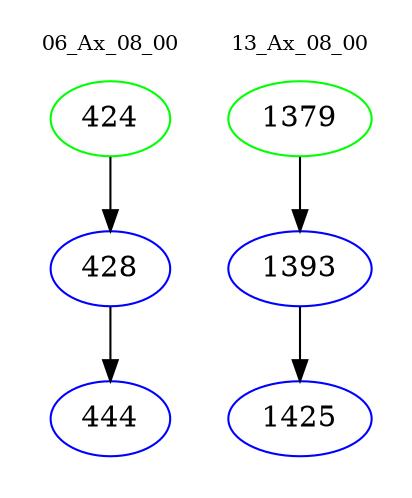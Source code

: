 digraph{
subgraph cluster_0 {
color = white
label = "06_Ax_08_00";
fontsize=10;
T0_424 [label="424", color="green"]
T0_424 -> T0_428 [color="black"]
T0_428 [label="428", color="blue"]
T0_428 -> T0_444 [color="black"]
T0_444 [label="444", color="blue"]
}
subgraph cluster_1 {
color = white
label = "13_Ax_08_00";
fontsize=10;
T1_1379 [label="1379", color="green"]
T1_1379 -> T1_1393 [color="black"]
T1_1393 [label="1393", color="blue"]
T1_1393 -> T1_1425 [color="black"]
T1_1425 [label="1425", color="blue"]
}
}

